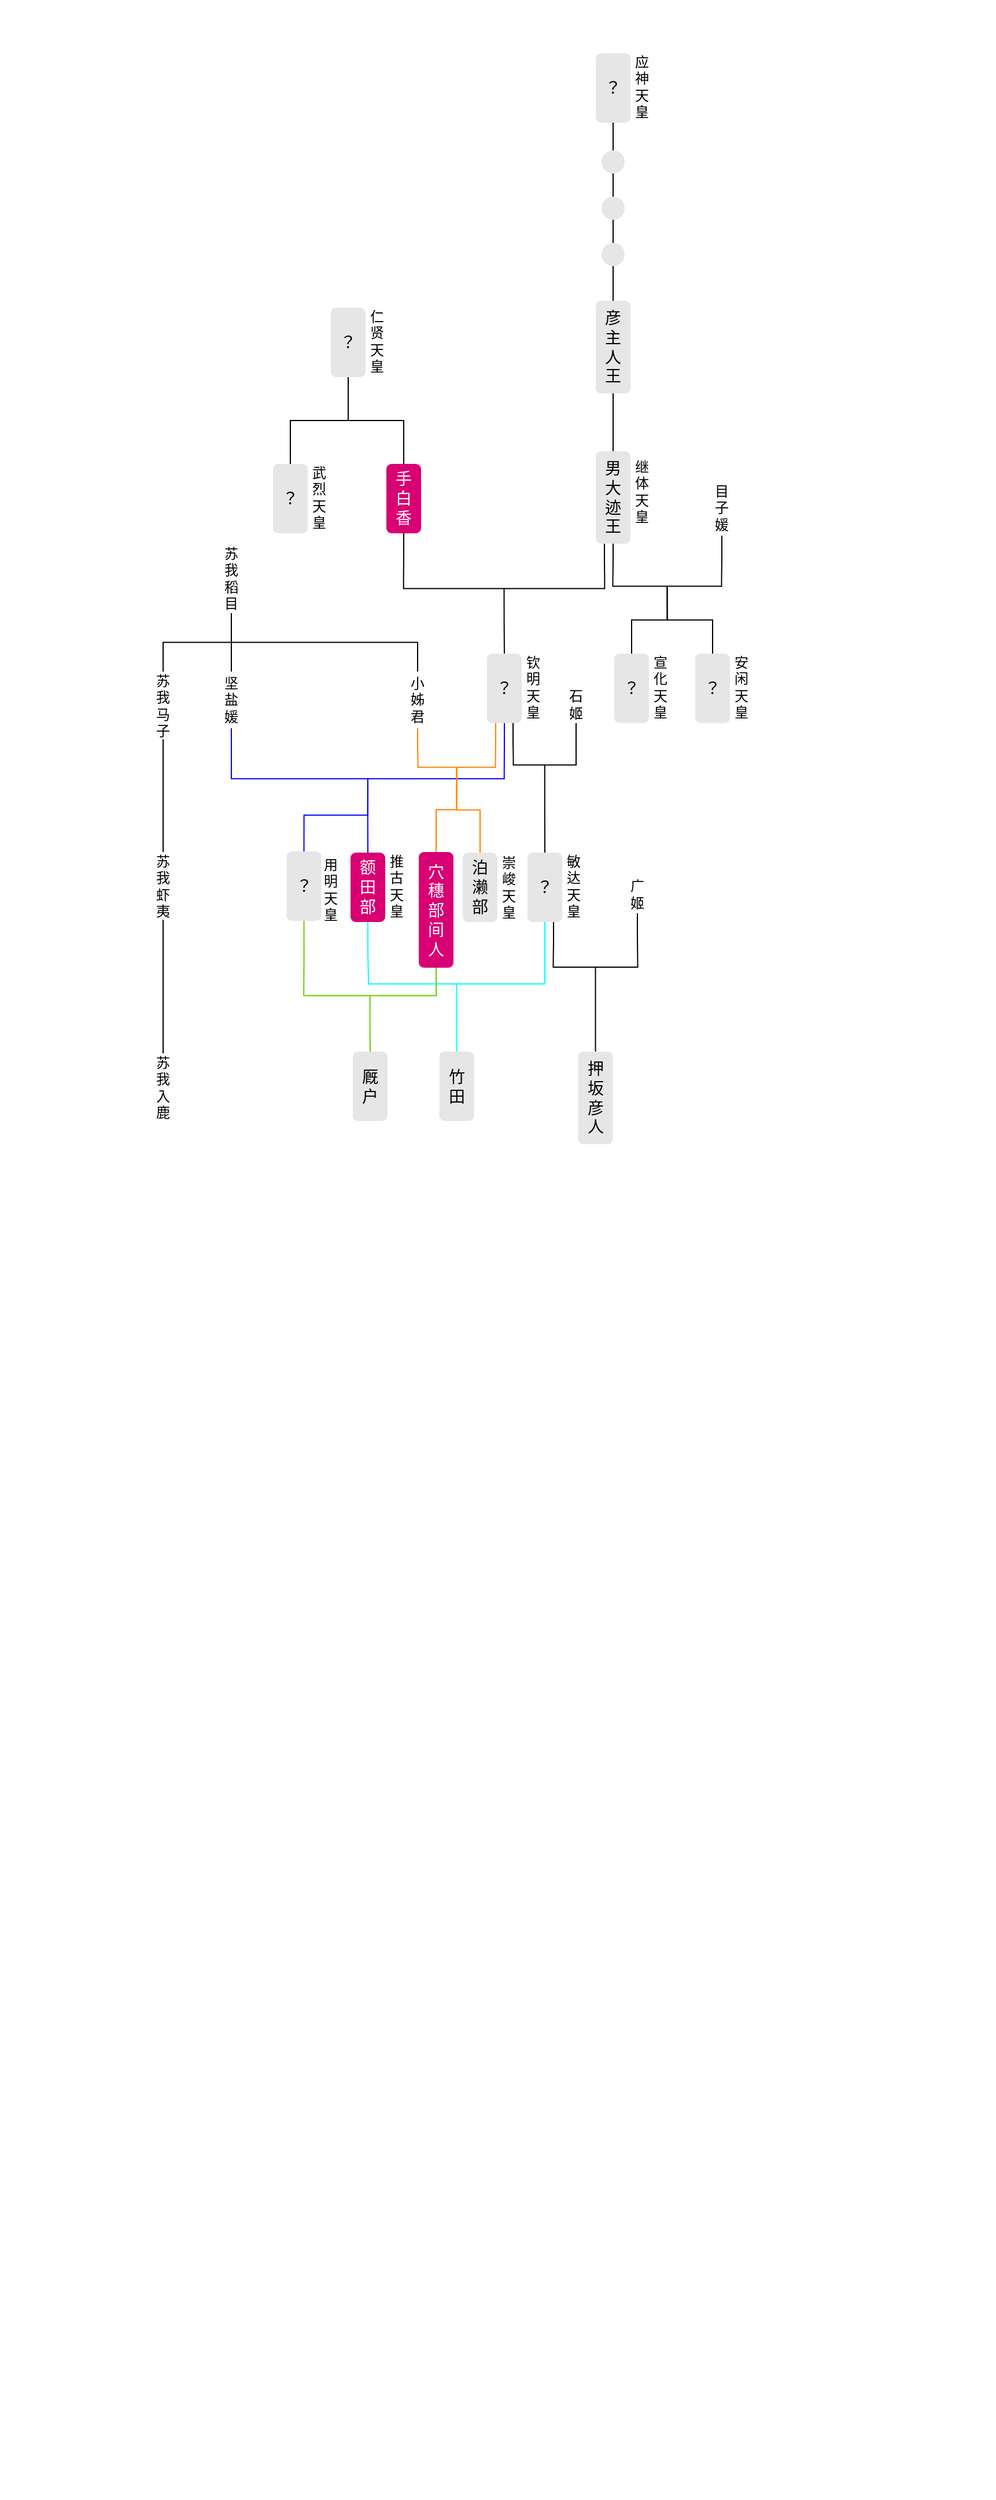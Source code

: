 <mxfile>
    <diagram id="Kz0ywYGAHpizFOXHB_ZU" name="Page-1">
        <mxGraphModel dx="1505" dy="542" grid="1" gridSize="10" guides="1" tooltips="1" connect="1" arrows="1" fold="1" page="1" pageScale="1" pageWidth="827" pageHeight="1169" math="0" shadow="0">
            <root>
                <mxCell id="0"/>
                <mxCell id="1" parent="0"/>
                <mxCell id="DRwbpGeYdwkSyluNCnxw-1" value="" style="rounded=0;whiteSpace=wrap;html=1;strokeColor=none;fillColor=#FFFFFF;rotatable=0;resizable=1;movable=0;connectable=0;" parent="1" vertex="1">
                    <mxGeometry x="-110" y="170" width="860" height="2160" as="geometry"/>
                </mxCell>
                <mxCell id="113" style="edgeStyle=orthogonalEdgeStyle;shape=connector;rounded=1;html=1;exitX=0.5;exitY=1;exitDx=0;exitDy=0;labelBackgroundColor=default;fontFamily=Helvetica;fontSize=10;fontColor=#000000;endArrow=blockThin;endFill=1;strokeColor=#000000;strokeWidth=1;" parent="1" edge="1">
                    <mxGeometry relative="1" as="geometry">
                        <mxPoint x="250" y="1050" as="sourcePoint"/>
                    </mxGeometry>
                </mxCell>
                <mxCell id="115" style="edgeStyle=orthogonalEdgeStyle;shape=connector;rounded=1;html=1;exitX=0.5;exitY=1;exitDx=0;exitDy=0;labelBackgroundColor=default;fontFamily=Helvetica;fontSize=10;fontColor=#000000;endArrow=blockThin;endFill=1;strokeColor=#000000;strokeWidth=1;" parent="1" edge="1">
                    <mxGeometry relative="1" as="geometry">
                        <mxPoint x="90" y="1150" as="sourcePoint"/>
                    </mxGeometry>
                </mxCell>
                <mxCell id="0z-KESihsg8ARgf86msd-262" style="edgeStyle=orthogonalEdgeStyle;shape=connector;rounded=0;html=1;exitX=0.25;exitY=1;exitDx=0;exitDy=0;entryX=1;entryY=1;entryDx=0;entryDy=0;entryPerimeter=0;labelBackgroundColor=default;fontFamily=Helvetica;fontSize=10;fontColor=#000000;endArrow=none;endFill=0;strokeColor=#000000;strokeWidth=1;" edge="1" parent="1" source="169" target="188">
                    <mxGeometry relative="1" as="geometry"/>
                </mxCell>
                <mxCell id="0z-KESihsg8ARgf86msd-263" style="edgeStyle=orthogonalEdgeStyle;shape=connector;rounded=0;html=1;exitX=0.5;exitY=1;exitDx=0;exitDy=0;entryX=1;entryY=0;entryDx=0;entryDy=0;entryPerimeter=0;labelBackgroundColor=default;fontFamily=Helvetica;fontSize=10;fontColor=#000000;endArrow=none;endFill=0;strokeColor=#000000;strokeWidth=1;" edge="1" parent="1" source="169" target="197">
                    <mxGeometry relative="1" as="geometry"/>
                </mxCell>
                <mxCell id="0z-KESihsg8ARgf86msd-264" style="edgeStyle=orthogonalEdgeStyle;shape=connector;rounded=0;html=1;exitX=0.5;exitY=1;exitDx=0;exitDy=0;entryX=1;entryY=1;entryDx=0;entryDy=0;entryPerimeter=0;labelBackgroundColor=default;fontFamily=Helvetica;fontSize=10;fontColor=#000000;endArrow=none;endFill=0;strokeColor=#000000;strokeWidth=1;" edge="1" parent="1" source="192" target="197">
                    <mxGeometry relative="1" as="geometry"/>
                </mxCell>
                <mxCell id="0z-KESihsg8ARgf86msd-265" style="edgeStyle=orthogonalEdgeStyle;shape=connector;rounded=0;html=1;exitX=0.5;exitY=1;exitDx=0;exitDy=0;entryX=0.5;entryY=0;entryDx=0;entryDy=0;labelBackgroundColor=default;fontFamily=Helvetica;fontSize=10;fontColor=#000000;endArrow=none;endFill=0;strokeColor=#000000;strokeWidth=1;" edge="1" parent="1" source="159" target="162">
                    <mxGeometry relative="1" as="geometry"/>
                </mxCell>
                <mxCell id="0z-KESihsg8ARgf86msd-267" style="edgeStyle=orthogonalEdgeStyle;shape=connector;rounded=0;html=1;exitX=0.5;exitY=1;exitDx=0;exitDy=0;entryX=0.5;entryY=0;entryDx=0;entryDy=0;labelBackgroundColor=default;fontFamily=Helvetica;fontSize=10;fontColor=#000000;endArrow=none;endFill=0;strokeColor=#000000;strokeWidth=1;" edge="1" parent="1" source="162" target="164">
                    <mxGeometry relative="1" as="geometry"/>
                </mxCell>
                <mxCell id="0z-KESihsg8ARgf86msd-268" style="edgeStyle=orthogonalEdgeStyle;shape=connector;rounded=0;html=1;exitX=0.5;exitY=1;exitDx=0;exitDy=0;entryX=0.5;entryY=0;entryDx=0;entryDy=0;labelBackgroundColor=default;fontFamily=Helvetica;fontSize=10;fontColor=#000000;endArrow=none;endFill=0;strokeColor=#000000;strokeWidth=1;" edge="1" parent="1" source="164" target="166">
                    <mxGeometry relative="1" as="geometry"/>
                </mxCell>
                <mxCell id="0z-KESihsg8ARgf86msd-269" style="edgeStyle=orthogonalEdgeStyle;shape=connector;rounded=0;html=1;exitX=0.5;exitY=1;exitDx=0;exitDy=0;entryX=0.5;entryY=0;entryDx=0;entryDy=0;labelBackgroundColor=default;fontFamily=Helvetica;fontSize=10;fontColor=#000000;endArrow=none;endFill=0;strokeColor=#000000;strokeWidth=1;" edge="1" parent="1" source="166" target="168">
                    <mxGeometry relative="1" as="geometry"/>
                </mxCell>
                <mxCell id="0z-KESihsg8ARgf86msd-270" style="edgeStyle=orthogonalEdgeStyle;shape=connector;rounded=0;html=1;exitX=0.5;exitY=1;exitDx=0;exitDy=0;entryX=0.5;entryY=0;entryDx=0;entryDy=0;labelBackgroundColor=default;fontFamily=Helvetica;fontSize=10;fontColor=#000000;endArrow=none;endFill=0;strokeColor=#000000;strokeWidth=1;" edge="1" parent="1" source="168" target="169">
                    <mxGeometry relative="1" as="geometry"/>
                </mxCell>
                <mxCell id="0z-KESihsg8ARgf86msd-271" style="edgeStyle=orthogonalEdgeStyle;shape=connector;rounded=0;html=1;exitX=0.5;exitY=1;exitDx=0;exitDy=0;entryX=0.5;entryY=0;entryDx=0;entryDy=0;labelBackgroundColor=default;fontFamily=Helvetica;fontSize=10;fontColor=#000000;endArrow=none;endFill=0;strokeColor=#000000;strokeWidth=1;" edge="1" parent="1" source="179" target="182">
                    <mxGeometry relative="1" as="geometry"/>
                </mxCell>
                <mxCell id="0z-KESihsg8ARgf86msd-272" style="edgeStyle=orthogonalEdgeStyle;shape=connector;rounded=0;html=1;exitX=0.5;exitY=1;exitDx=0;exitDy=0;entryX=0.5;entryY=0;entryDx=0;entryDy=0;labelBackgroundColor=default;fontFamily=Helvetica;fontSize=10;fontColor=#000000;endArrow=none;endFill=0;strokeColor=#000000;strokeWidth=1;" edge="1" parent="1" source="179" target="184">
                    <mxGeometry relative="1" as="geometry"/>
                </mxCell>
                <mxCell id="0z-KESihsg8ARgf86msd-273" style="edgeStyle=orthogonalEdgeStyle;shape=connector;rounded=0;html=1;exitX=0.5;exitY=1;exitDx=0;exitDy=0;entryX=1;entryY=0;entryDx=0;entryDy=0;entryPerimeter=0;labelBackgroundColor=default;fontFamily=Helvetica;fontSize=10;fontColor=#000000;endArrow=none;endFill=0;strokeColor=#000000;strokeWidth=1;" edge="1" parent="1" source="184" target="188">
                    <mxGeometry relative="1" as="geometry"/>
                </mxCell>
                <mxCell id="0z-KESihsg8ARgf86msd-274" style="edgeStyle=orthogonalEdgeStyle;shape=connector;rounded=0;html=1;exitX=0;exitY=0.5;exitDx=0;exitDy=0;exitPerimeter=0;entryX=0.5;entryY=0;entryDx=0;entryDy=0;labelBackgroundColor=default;fontFamily=Helvetica;fontSize=10;fontColor=#000000;endArrow=none;endFill=0;strokeColor=#000000;strokeWidth=1;" edge="1" parent="1" source="188" target="190">
                    <mxGeometry relative="1" as="geometry"/>
                </mxCell>
                <mxCell id="0z-KESihsg8ARgf86msd-275" style="edgeStyle=orthogonalEdgeStyle;shape=connector;rounded=0;html=1;exitX=0;exitY=0.5;exitDx=0;exitDy=0;exitPerimeter=0;entryX=0.5;entryY=0;entryDx=0;entryDy=0;labelBackgroundColor=default;fontFamily=Helvetica;fontSize=10;fontColor=#000000;endArrow=none;endFill=0;strokeColor=#000000;strokeWidth=1;" edge="1" parent="1" source="197" target="202">
                    <mxGeometry relative="1" as="geometry"/>
                </mxCell>
                <mxCell id="0z-KESihsg8ARgf86msd-276" style="edgeStyle=orthogonalEdgeStyle;shape=connector;rounded=0;html=1;exitX=0;exitY=0.5;exitDx=0;exitDy=0;exitPerimeter=0;entryX=0.5;entryY=0;entryDx=0;entryDy=0;labelBackgroundColor=default;fontFamily=Helvetica;fontSize=10;fontColor=#000000;endArrow=none;endFill=0;strokeColor=#000000;strokeWidth=1;" edge="1" parent="1" source="197" target="199">
                    <mxGeometry relative="1" as="geometry"/>
                </mxCell>
                <mxCell id="0z-KESihsg8ARgf86msd-277" style="edgeStyle=orthogonalEdgeStyle;shape=connector;rounded=0;html=1;exitX=0.5;exitY=1;exitDx=0;exitDy=0;entryX=0.5;entryY=0;entryDx=0;entryDy=0;labelBackgroundColor=default;fontFamily=Helvetica;fontSize=10;fontColor=#000000;endArrow=none;endFill=0;strokeColor=#000000;strokeWidth=1;" edge="1" parent="1" source="254" target="205">
                    <mxGeometry relative="1" as="geometry"/>
                </mxCell>
                <mxCell id="0z-KESihsg8ARgf86msd-278" style="edgeStyle=orthogonalEdgeStyle;shape=connector;rounded=0;html=1;exitX=0.5;exitY=1;exitDx=0;exitDy=0;entryX=0.5;entryY=0;entryDx=0;entryDy=0;labelBackgroundColor=default;fontFamily=Helvetica;fontSize=10;fontColor=#000000;endArrow=none;endFill=0;strokeColor=#000000;strokeWidth=1;" edge="1" parent="1" source="254" target="256">
                    <mxGeometry relative="1" as="geometry"/>
                </mxCell>
                <mxCell id="0z-KESihsg8ARgf86msd-279" style="edgeStyle=orthogonalEdgeStyle;shape=connector;rounded=0;html=1;exitX=0.5;exitY=1;exitDx=0;exitDy=0;entryX=0.5;entryY=0;entryDx=0;entryDy=0;labelBackgroundColor=default;fontFamily=Helvetica;fontSize=10;fontColor=#000000;endArrow=none;endFill=0;strokeColor=#000000;strokeWidth=1;" edge="1" parent="1" source="254" target="204">
                    <mxGeometry relative="1" as="geometry"/>
                </mxCell>
                <mxCell id="0z-KESihsg8ARgf86msd-280" style="edgeStyle=orthogonalEdgeStyle;shape=connector;rounded=0;html=1;exitX=0.5;exitY=1;exitDx=0;exitDy=0;entryX=0.5;entryY=0;entryDx=0;entryDy=0;labelBackgroundColor=default;fontFamily=Helvetica;fontSize=10;fontColor=#000000;endArrow=none;endFill=0;strokeColor=#000000;strokeWidth=1;" edge="1" parent="1" source="256" target="258">
                    <mxGeometry relative="1" as="geometry"/>
                </mxCell>
                <mxCell id="0z-KESihsg8ARgf86msd-281" style="edgeStyle=orthogonalEdgeStyle;shape=connector;rounded=0;html=1;exitX=0.5;exitY=1;exitDx=0;exitDy=0;entryX=0.5;entryY=0;entryDx=0;entryDy=0;labelBackgroundColor=default;fontFamily=Helvetica;fontSize=10;fontColor=#000000;endArrow=none;endFill=0;strokeColor=#000000;strokeWidth=1;" edge="1" parent="1" source="258" target="259">
                    <mxGeometry relative="1" as="geometry"/>
                </mxCell>
                <mxCell id="0z-KESihsg8ARgf86msd-284" style="edgeStyle=orthogonalEdgeStyle;shape=connector;rounded=0;html=1;exitX=0.5;exitY=1;exitDx=0;exitDy=0;entryX=1;entryY=1;entryDx=0;entryDy=0;entryPerimeter=0;labelBackgroundColor=default;fontFamily=Helvetica;fontSize=10;fontColor=#000000;endArrow=none;endFill=0;strokeColor=#000000;strokeWidth=1;" edge="1" parent="1" source="211" target="215">
                    <mxGeometry relative="1" as="geometry"/>
                </mxCell>
                <mxCell id="0z-KESihsg8ARgf86msd-285" style="edgeStyle=orthogonalEdgeStyle;shape=connector;rounded=0;html=1;exitX=0;exitY=0.5;exitDx=0;exitDy=0;exitPerimeter=0;entryX=0.5;entryY=0;entryDx=0;entryDy=0;labelBackgroundColor=default;fontFamily=Helvetica;fontSize=10;fontColor=#000000;endArrow=none;endFill=0;strokeColor=#000000;strokeWidth=1;" edge="1" parent="1" source="215" target="217">
                    <mxGeometry relative="1" as="geometry"/>
                </mxCell>
                <mxCell id="0z-KESihsg8ARgf86msd-290" style="edgeStyle=orthogonalEdgeStyle;shape=connector;rounded=0;html=1;exitX=0;exitY=0.5;exitDx=0;exitDy=0;exitPerimeter=0;entryX=0.5;entryY=0;entryDx=0;entryDy=0;labelBackgroundColor=default;fontFamily=Helvetica;fontSize=10;fontColor=#000000;endArrow=none;endFill=0;strokeColor=#000000;strokeWidth=1;" edge="1" parent="1" source="250" target="246">
                    <mxGeometry relative="1" as="geometry"/>
                </mxCell>
                <mxCell id="0z-KESihsg8ARgf86msd-291" style="edgeStyle=orthogonalEdgeStyle;shape=connector;rounded=0;html=1;exitX=0;exitY=0.5;exitDx=0;exitDy=0;exitPerimeter=0;entryX=0.5;entryY=0;entryDx=0;entryDy=0;labelBackgroundColor=default;fontFamily=Helvetica;fontSize=10;fontColor=#000000;endArrow=none;endFill=0;strokeColor=#00FFFF;strokeWidth=1;" edge="1" parent="1" source="243" target="244">
                    <mxGeometry relative="1" as="geometry"/>
                </mxCell>
                <mxCell id="0z-KESihsg8ARgf86msd-292" style="edgeStyle=orthogonalEdgeStyle;shape=connector;rounded=0;html=1;exitX=0;exitY=0.5;exitDx=0;exitDy=0;exitPerimeter=0;entryX=0.5;entryY=0;entryDx=0;entryDy=0;labelBackgroundColor=default;fontFamily=Helvetica;fontSize=10;fontColor=#000000;endArrow=none;endFill=0;strokeColor=#66CC00;strokeWidth=1;" edge="1" parent="1" source="238" target="239">
                    <mxGeometry relative="1" as="geometry"/>
                </mxCell>
                <mxCell id="0z-KESihsg8ARgf86msd-293" style="edgeStyle=orthogonalEdgeStyle;shape=connector;rounded=0;html=1;exitX=0.5;exitY=1;exitDx=0;exitDy=0;entryX=1;entryY=0;entryDx=0;entryDy=0;entryPerimeter=0;labelBackgroundColor=default;fontFamily=Helvetica;fontSize=10;fontColor=#000000;endArrow=none;endFill=0;strokeColor=#66CC00;strokeWidth=1;" edge="1" parent="1" source="220" target="238">
                    <mxGeometry relative="1" as="geometry"/>
                </mxCell>
                <mxCell id="0z-KESihsg8ARgf86msd-295" style="edgeStyle=orthogonalEdgeStyle;shape=connector;rounded=0;html=1;exitX=0.5;exitY=1;exitDx=0;exitDy=0;entryX=1;entryY=1;entryDx=0;entryDy=0;entryPerimeter=0;labelBackgroundColor=default;fontFamily=Helvetica;fontSize=10;fontColor=#000000;endArrow=none;endFill=0;strokeColor=#66CC00;strokeWidth=1;" edge="1" parent="1" source="233" target="238">
                    <mxGeometry relative="1" as="geometry"/>
                </mxCell>
                <mxCell id="0z-KESihsg8ARgf86msd-296" style="edgeStyle=orthogonalEdgeStyle;shape=connector;rounded=0;html=1;exitX=0.75;exitY=1;exitDx=0;exitDy=0;entryX=1;entryY=0;entryDx=0;entryDy=0;entryPerimeter=0;labelBackgroundColor=default;fontFamily=Helvetica;fontSize=10;fontColor=#000000;endArrow=none;endFill=0;strokeColor=#000000;strokeWidth=1;" edge="1" parent="1" source="217" target="250">
                    <mxGeometry relative="1" as="geometry"/>
                </mxCell>
                <mxCell id="0z-KESihsg8ARgf86msd-297" style="edgeStyle=orthogonalEdgeStyle;shape=connector;rounded=0;html=1;entryX=1;entryY=1;entryDx=0;entryDy=0;entryPerimeter=0;labelBackgroundColor=default;fontFamily=Helvetica;fontSize=10;fontColor=#000000;endArrow=none;endFill=0;strokeColor=#00FFFF;strokeWidth=1;exitX=0.5;exitY=1;exitDx=0;exitDy=0;" edge="1" parent="1" source="217" target="243">
                    <mxGeometry relative="1" as="geometry">
                        <mxPoint x="361" y="960" as="sourcePoint"/>
                    </mxGeometry>
                </mxCell>
                <mxCell id="0z-KESihsg8ARgf86msd-298" style="edgeStyle=orthogonalEdgeStyle;shape=connector;rounded=0;html=1;exitX=0.5;exitY=1;exitDx=0;exitDy=0;entryX=1;entryY=1;entryDx=0;entryDy=0;entryPerimeter=0;labelBackgroundColor=default;fontFamily=Helvetica;fontSize=10;fontColor=#000000;endArrow=none;endFill=0;strokeColor=#000000;strokeWidth=1;" edge="1" parent="1" source="245" target="250">
                    <mxGeometry relative="1" as="geometry"/>
                </mxCell>
                <mxCell id="0z-KESihsg8ARgf86msd-301" style="edgeStyle=orthogonalEdgeStyle;shape=connector;rounded=0;html=1;exitX=0.75;exitY=1;exitDx=0;exitDy=0;entryX=1;entryY=0;entryDx=0;entryDy=0;entryPerimeter=0;labelBackgroundColor=default;fontFamily=Helvetica;fontSize=10;fontColor=#000000;endArrow=none;endFill=0;strokeColor=#000000;strokeWidth=1;" edge="1" parent="1" source="190" target="215">
                    <mxGeometry relative="1" as="geometry"/>
                </mxCell>
                <mxCell id="144" value="天皇" parent="0"/>
                <mxCell id="157" value="应神&lt;br style=&quot;font-size: 12px&quot;&gt;天&lt;br style=&quot;font-size: 12px&quot;&gt;皇" style="text;html=1;strokeColor=none;fillColor=none;align=center;verticalAlign=middle;whiteSpace=wrap;rounded=0;fontFamily=Helvetica;fontSize=12;fontColor=#000000;" vertex="1" parent="144">
                    <mxGeometry x="435" y="210" width="20" height="70" as="geometry"/>
                </mxCell>
                <mxCell id="159" value="？" style="rounded=1;whiteSpace=wrap;html=1;fontFamily=Helvetica;fontSize=14;fontColor=#000000;strokeWidth=2;fillColor=#E6E6E6;strokeColor=none;" vertex="1" parent="144">
                    <mxGeometry x="405" y="216" width="30" height="60" as="geometry"/>
                </mxCell>
                <mxCell id="162" value="" style="ellipse;whiteSpace=wrap;html=1;aspect=fixed;fontFamily=Helvetica;fontSize=10;fontColor=#000000;fillColor=#E6E6E6;strokeColor=none;" vertex="1" parent="144">
                    <mxGeometry x="410" y="300" width="20" height="20" as="geometry"/>
                </mxCell>
                <mxCell id="164" value="" style="ellipse;whiteSpace=wrap;html=1;aspect=fixed;fontFamily=Helvetica;fontSize=10;fontColor=#000000;fillColor=#E6E6E6;strokeColor=none;" vertex="1" parent="144">
                    <mxGeometry x="410" y="340" width="20" height="20" as="geometry"/>
                </mxCell>
                <mxCell id="166" value="" style="ellipse;whiteSpace=wrap;html=1;aspect=fixed;fontFamily=Helvetica;fontSize=10;fontColor=#000000;fillColor=#E6E6E6;strokeColor=none;" vertex="1" parent="144">
                    <mxGeometry x="410" y="380" width="20" height="20" as="geometry"/>
                </mxCell>
                <mxCell id="168" value="彦&lt;br&gt;主&lt;br&gt;人&lt;br&gt;王" style="rounded=1;whiteSpace=wrap;html=1;fontFamily=Helvetica;fontSize=14;fontColor=#000000;strokeWidth=2;fillColor=#E6E6E6;strokeColor=none;" vertex="1" parent="144">
                    <mxGeometry x="405" y="430" width="30" height="80" as="geometry"/>
                </mxCell>
                <mxCell id="169" value="男&lt;br&gt;大&lt;br&gt;迹&lt;br&gt;王" style="rounded=1;whiteSpace=wrap;html=1;fontFamily=Helvetica;fontSize=14;fontColor=#000000;strokeWidth=2;fillColor=#E6E6E6;strokeColor=none;" vertex="1" parent="144">
                    <mxGeometry x="405" y="560" width="30" height="80" as="geometry"/>
                </mxCell>
                <mxCell id="170" value="继体&lt;br style=&quot;font-size: 12px&quot;&gt;天&lt;br style=&quot;font-size: 12px&quot;&gt;皇" style="text;html=1;strokeColor=none;fillColor=none;align=center;verticalAlign=middle;whiteSpace=wrap;rounded=0;fontFamily=Helvetica;fontSize=12;fontColor=#000000;" vertex="1" parent="144">
                    <mxGeometry x="435" y="560" width="20" height="70" as="geometry"/>
                </mxCell>
                <mxCell id="176" value="仁&lt;br&gt;贤&lt;br style=&quot;font-size: 12px&quot;&gt;天&lt;br style=&quot;font-size: 12px&quot;&gt;皇" style="text;html=1;strokeColor=none;fillColor=none;align=center;verticalAlign=middle;whiteSpace=wrap;rounded=0;fontFamily=Helvetica;fontSize=12;fontColor=#000000;" vertex="1" parent="144">
                    <mxGeometry x="206" y="430" width="20" height="70" as="geometry"/>
                </mxCell>
                <mxCell id="179" value="？" style="rounded=1;whiteSpace=wrap;html=1;fontFamily=Helvetica;fontSize=14;fontColor=#000000;strokeWidth=2;fillColor=#E6E6E6;strokeColor=none;labelPosition=center;verticalLabelPosition=middle;align=center;verticalAlign=middle;spacing=2;" vertex="1" parent="144">
                    <mxGeometry x="176" y="436" width="30" height="60" as="geometry"/>
                </mxCell>
                <mxCell id="181" value="武&lt;br&gt;烈&lt;br style=&quot;font-size: 12px&quot;&gt;天&lt;br style=&quot;font-size: 12px&quot;&gt;皇" style="text;html=1;strokeColor=none;fillColor=none;align=center;verticalAlign=middle;whiteSpace=wrap;rounded=0;fontFamily=Helvetica;fontSize=12;fontColor=#000000;" vertex="1" parent="144">
                    <mxGeometry x="156" y="565" width="20" height="70" as="geometry"/>
                </mxCell>
                <mxCell id="182" value="？" style="rounded=1;whiteSpace=wrap;html=1;fontFamily=Helvetica;fontSize=14;fontColor=#000000;strokeWidth=2;fillColor=#E6E6E6;strokeColor=none;" vertex="1" parent="144">
                    <mxGeometry x="126" y="571" width="30" height="60" as="geometry"/>
                </mxCell>
                <mxCell id="184" value="手&lt;br&gt;白&lt;br&gt;香" style="rounded=1;whiteSpace=wrap;html=1;fontFamily=Helvetica;fontSize=14;fontColor=#ffffff;strokeWidth=2;fillColor=#d80073;strokeColor=none;" vertex="1" parent="144">
                    <mxGeometry x="224" y="571" width="30" height="60" as="geometry"/>
                </mxCell>
                <mxCell id="188" value="" style="strokeWidth=1;html=1;shape=mxgraph.flowchart.annotation_1;align=left;pointerEvents=1;fontFamily=Helvetica;fontSize=10;fontColor=#000000;fillColor=#E6E6E6;strokeColor=#000000;rotation=-90;" vertex="1" parent="144">
                    <mxGeometry x="321.52" y="587.61" width="8.48" height="173.84" as="geometry"/>
                </mxCell>
                <mxCell id="189" value="钦&lt;br&gt;明&lt;br style=&quot;font-size: 12px&quot;&gt;天&lt;br style=&quot;font-size: 12px&quot;&gt;皇" style="text;html=1;strokeColor=none;fillColor=none;align=center;verticalAlign=middle;whiteSpace=wrap;rounded=0;fontFamily=Helvetica;fontSize=12;fontColor=#000000;" vertex="1" parent="144">
                    <mxGeometry x="341" y="729" width="20" height="70" as="geometry"/>
                </mxCell>
                <mxCell id="0z-KESihsg8ARgf86msd-321" style="edgeStyle=orthogonalEdgeStyle;rounded=0;comic=0;html=1;exitX=0.5;exitY=1;exitDx=0;exitDy=0;entryX=1;entryY=1;entryDx=0;entryDy=0;entryPerimeter=0;labelBackgroundColor=default;fontFamily=Helvetica;fontSize=10;fontColor=#000000;endArrow=none;endFill=0;strokeColor=#0000FF;strokeWidth=1;" edge="1" parent="144" source="190" target="0z-KESihsg8ARgf86msd-319">
                    <mxGeometry relative="1" as="geometry"/>
                </mxCell>
                <mxCell id="0z-KESihsg8ARgf86msd-325" style="edgeStyle=orthogonalEdgeStyle;rounded=0;comic=0;html=1;exitX=0.25;exitY=1;exitDx=0;exitDy=0;entryX=1;entryY=1;entryDx=0;entryDy=0;entryPerimeter=0;labelBackgroundColor=default;fontFamily=Helvetica;fontSize=10;fontColor=#000000;endArrow=none;endFill=0;strokeColor=#FF8000;strokeWidth=1;" edge="1" parent="144" source="190" target="0z-KESihsg8ARgf86msd-323">
                    <mxGeometry relative="1" as="geometry"/>
                </mxCell>
                <mxCell id="190" value="？" style="rounded=1;whiteSpace=wrap;html=1;fontFamily=Helvetica;fontSize=14;fontColor=#000000;strokeWidth=2;fillColor=#E6E6E6;strokeColor=none;" vertex="1" parent="144">
                    <mxGeometry x="311" y="735" width="30" height="60" as="geometry"/>
                </mxCell>
                <mxCell id="192" value="目&lt;br&gt;子&lt;br&gt;媛" style="text;html=1;strokeColor=none;fillColor=none;align=center;verticalAlign=middle;whiteSpace=wrap;rounded=0;fontFamily=Helvetica;fontSize=12;fontColor=#000000;" vertex="1" parent="144">
                    <mxGeometry x="504" y="584" width="20" height="49" as="geometry"/>
                </mxCell>
                <mxCell id="197" value="" style="strokeWidth=1;html=1;shape=mxgraph.flowchart.annotation_1;align=left;pointerEvents=1;fontFamily=Helvetica;fontSize=10;fontColor=#000000;fillColor=#E6E6E6;strokeColor=#000000;rotation=-90;" vertex="1" parent="144">
                    <mxGeometry x="464.5" y="627.5" width="4.5" height="94" as="geometry"/>
                </mxCell>
                <mxCell id="198" value="宣&lt;br&gt;化&lt;br style=&quot;font-size: 12px&quot;&gt;天&lt;br style=&quot;font-size: 12px&quot;&gt;皇" style="text;html=1;strokeColor=none;fillColor=none;align=center;verticalAlign=middle;whiteSpace=wrap;rounded=0;fontFamily=Helvetica;fontSize=12;fontColor=#000000;" vertex="1" parent="144">
                    <mxGeometry x="451" y="729" width="20" height="70" as="geometry"/>
                </mxCell>
                <mxCell id="199" value="？" style="rounded=1;whiteSpace=wrap;html=1;fontFamily=Helvetica;fontSize=14;fontColor=#000000;strokeWidth=2;fillColor=#E6E6E6;strokeColor=none;" vertex="1" parent="144">
                    <mxGeometry x="421" y="735" width="30" height="60" as="geometry"/>
                </mxCell>
                <mxCell id="201" value="安&lt;br&gt;闲&lt;br style=&quot;font-size: 12px&quot;&gt;天&lt;br style=&quot;font-size: 12px&quot;&gt;皇" style="text;html=1;strokeColor=none;fillColor=none;align=center;verticalAlign=middle;whiteSpace=wrap;rounded=0;fontFamily=Helvetica;fontSize=12;fontColor=#000000;" vertex="1" parent="144">
                    <mxGeometry x="521" y="729" width="20" height="70" as="geometry"/>
                </mxCell>
                <mxCell id="202" value="？" style="rounded=1;whiteSpace=wrap;html=1;fontFamily=Helvetica;fontSize=14;fontColor=#000000;strokeWidth=2;fillColor=#E6E6E6;strokeColor=none;" vertex="1" parent="144">
                    <mxGeometry x="491" y="735" width="30" height="60" as="geometry"/>
                </mxCell>
                <mxCell id="0z-KESihsg8ARgf86msd-320" style="edgeStyle=orthogonalEdgeStyle;rounded=0;comic=0;html=1;exitX=0.5;exitY=1;exitDx=0;exitDy=0;entryX=1;entryY=0;entryDx=0;entryDy=0;entryPerimeter=0;labelBackgroundColor=default;fontFamily=Helvetica;fontSize=10;fontColor=#000000;endArrow=none;endFill=0;strokeColor=#0000FF;strokeWidth=1;" edge="1" parent="144" source="204" target="0z-KESihsg8ARgf86msd-319">
                    <mxGeometry relative="1" as="geometry"/>
                </mxCell>
                <mxCell id="204" value="坚&lt;br&gt;盐&lt;br&gt;媛" style="text;html=1;strokeColor=none;fillColor=none;align=center;verticalAlign=middle;whiteSpace=wrap;rounded=0;fontFamily=Helvetica;fontSize=12;fontColor=#000000;" vertex="1" parent="144">
                    <mxGeometry x="80" y="750.5" width="20" height="49" as="geometry"/>
                </mxCell>
                <mxCell id="0z-KESihsg8ARgf86msd-324" style="edgeStyle=orthogonalEdgeStyle;rounded=0;comic=0;html=1;exitX=0.5;exitY=1;exitDx=0;exitDy=0;entryX=1;entryY=0;entryDx=0;entryDy=0;entryPerimeter=0;labelBackgroundColor=default;fontFamily=Helvetica;fontSize=10;fontColor=#000000;endArrow=none;endFill=0;strokeColor=#FF8000;strokeWidth=1;" edge="1" parent="144" source="205" target="0z-KESihsg8ARgf86msd-323">
                    <mxGeometry relative="1" as="geometry"/>
                </mxCell>
                <mxCell id="205" value="小&lt;br&gt;姊&lt;br&gt;君" style="text;html=1;strokeColor=none;fillColor=none;align=center;verticalAlign=middle;whiteSpace=wrap;rounded=0;fontFamily=Helvetica;fontSize=12;fontColor=#000000;" vertex="1" parent="144">
                    <mxGeometry x="241" y="750.5" width="20" height="49" as="geometry"/>
                </mxCell>
                <mxCell id="211" value="石姬" style="text;html=1;strokeColor=none;fillColor=none;align=center;verticalAlign=middle;whiteSpace=wrap;rounded=0;fontFamily=Helvetica;fontSize=12;fontColor=#000000;" vertex="1" parent="144">
                    <mxGeometry x="378" y="762" width="20" height="33" as="geometry"/>
                </mxCell>
                <mxCell id="215" value="" style="strokeWidth=1;html=1;shape=mxgraph.flowchart.annotation_1;align=left;pointerEvents=1;fontFamily=Helvetica;fontSize=10;fontColor=#000000;fillColor=#E6E6E6;strokeColor=#000000;rotation=-90;" vertex="1" parent="144">
                    <mxGeometry x="357.88" y="801.13" width="6" height="54.25" as="geometry"/>
                </mxCell>
                <mxCell id="216" value="敏&lt;br&gt;达&lt;br style=&quot;font-size: 12px&quot;&gt;天&lt;br style=&quot;font-size: 12px&quot;&gt;皇" style="text;html=1;strokeColor=none;fillColor=none;align=center;verticalAlign=middle;whiteSpace=wrap;rounded=0;fontFamily=Helvetica;fontSize=12;fontColor=#000000;" vertex="1" parent="144">
                    <mxGeometry x="376" y="901" width="20" height="70" as="geometry"/>
                </mxCell>
                <mxCell id="217" value="？" style="rounded=1;whiteSpace=wrap;html=1;fontFamily=Helvetica;fontSize=14;fontColor=#000000;strokeWidth=2;fillColor=#E6E6E6;strokeColor=none;" vertex="1" parent="144">
                    <mxGeometry x="346" y="907" width="30" height="60" as="geometry"/>
                </mxCell>
                <mxCell id="219" value="用&lt;br&gt;明&lt;br style=&quot;font-size: 12px&quot;&gt;天&lt;br style=&quot;font-size: 12px&quot;&gt;皇" style="text;html=1;strokeColor=none;fillColor=none;align=center;verticalAlign=middle;whiteSpace=wrap;rounded=0;fontFamily=Helvetica;fontSize=12;fontColor=#000000;" vertex="1" parent="144">
                    <mxGeometry x="165.75" y="904" width="20" height="70" as="geometry"/>
                </mxCell>
                <mxCell id="220" value="？" style="rounded=1;whiteSpace=wrap;html=1;fontFamily=Helvetica;fontSize=14;fontColor=#000000;strokeWidth=2;fillColor=#E6E6E6;strokeColor=none;" vertex="1" parent="144">
                    <mxGeometry x="137.75" y="906" width="30" height="60" as="geometry"/>
                </mxCell>
                <mxCell id="222" value="推古&lt;br style=&quot;font-size: 12px&quot;&gt;天&lt;br style=&quot;font-size: 12px&quot;&gt;皇" style="text;html=1;strokeColor=none;fillColor=none;align=center;verticalAlign=middle;whiteSpace=wrap;rounded=0;fontFamily=Helvetica;fontSize=12;fontColor=#000000;" vertex="1" parent="144">
                    <mxGeometry x="223" y="901" width="20" height="70" as="geometry"/>
                </mxCell>
                <mxCell id="0z-KESihsg8ARgf86msd-330" style="edgeStyle=orthogonalEdgeStyle;rounded=0;comic=0;html=1;exitX=0.5;exitY=1;exitDx=0;exitDy=0;entryX=1;entryY=0;entryDx=0;entryDy=0;entryPerimeter=0;labelBackgroundColor=default;fontFamily=Helvetica;fontSize=10;fontColor=#000000;endArrow=none;endFill=0;strokeColor=#00FFFF;strokeWidth=1;" edge="1" parent="144" source="223" target="243">
                    <mxGeometry relative="1" as="geometry"/>
                </mxCell>
                <mxCell id="223" value="额&lt;br&gt;田&lt;br&gt;部" style="rounded=1;whiteSpace=wrap;html=1;fontFamily=Helvetica;fontSize=14;fontColor=#ffffff;strokeWidth=2;fillColor=#d80073;strokeColor=none;" vertex="1" parent="144">
                    <mxGeometry x="193" y="907" width="30" height="60" as="geometry"/>
                </mxCell>
                <mxCell id="230" value="崇&lt;br&gt;峻&lt;br style=&quot;font-size: 12px&quot;&gt;天&lt;br style=&quot;font-size: 12px&quot;&gt;皇" style="text;html=1;strokeColor=none;fillColor=none;align=center;verticalAlign=middle;whiteSpace=wrap;rounded=0;fontFamily=Helvetica;fontSize=12;fontColor=#000000;" vertex="1" parent="144">
                    <mxGeometry x="320" y="902" width="20" height="70" as="geometry"/>
                </mxCell>
                <mxCell id="231" value="泊&lt;br&gt;濑&lt;br&gt;部" style="rounded=1;whiteSpace=wrap;html=1;fontFamily=Helvetica;fontSize=14;fontColor=#000000;strokeWidth=2;fillColor=#E6E6E6;strokeColor=none;" vertex="1" parent="144">
                    <mxGeometry x="290" y="907" width="30" height="60" as="geometry"/>
                </mxCell>
                <mxCell id="233" value="穴&lt;br&gt;穗&lt;br&gt;部&lt;br&gt;间&lt;br&gt;人" style="rounded=1;whiteSpace=wrap;html=1;fontFamily=Helvetica;fontSize=14;fontColor=#ffffff;strokeWidth=2;fillColor=#d80073;strokeColor=none;" vertex="1" parent="144">
                    <mxGeometry x="252" y="906.5" width="30" height="100" as="geometry"/>
                </mxCell>
                <mxCell id="238" value="" style="strokeWidth=1;html=1;shape=mxgraph.flowchart.annotation_1;align=left;pointerEvents=1;fontFamily=Helvetica;fontSize=10;fontColor=#000000;fillColor=#66CC00;strokeColor=#66CC00;rotation=-90;" vertex="1" parent="144">
                    <mxGeometry x="208.29" y="971.76" width="3.12" height="114.51" as="geometry"/>
                </mxCell>
                <mxCell id="239" value="厩&lt;br&gt;户" style="rounded=1;whiteSpace=wrap;html=1;fontFamily=Helvetica;fontSize=14;fontColor=#000000;strokeWidth=2;fillColor=#E6E6E6;strokeColor=none;" vertex="1" parent="144">
                    <mxGeometry x="195" y="1079" width="30" height="60" as="geometry"/>
                </mxCell>
                <mxCell id="243" value="" style="strokeWidth=1;html=1;shape=mxgraph.flowchart.annotation_1;align=left;pointerEvents=1;fontFamily=Helvetica;fontSize=10;fontColor=#000000;fillColor=#E6E6E6;strokeColor=#00FFFF;rotation=-90;" vertex="1" parent="144">
                    <mxGeometry x="282.5" y="942" width="4.5" height="152.5" as="geometry"/>
                </mxCell>
                <mxCell id="244" value="竹&lt;br&gt;田" style="rounded=1;whiteSpace=wrap;html=1;fontFamily=Helvetica;fontSize=14;fontColor=#000000;strokeWidth=2;fillColor=#E6E6E6;strokeColor=none;" vertex="1" parent="144">
                    <mxGeometry x="269.78" y="1079" width="30" height="60" as="geometry"/>
                </mxCell>
                <mxCell id="245" value="广姬" style="text;html=1;strokeColor=none;fillColor=none;align=center;verticalAlign=middle;whiteSpace=wrap;rounded=0;fontFamily=Helvetica;fontSize=12;fontColor=#000000;" vertex="1" parent="144">
                    <mxGeometry x="431" y="926.5" width="20" height="33" as="geometry"/>
                </mxCell>
                <mxCell id="246" value="押&lt;br&gt;坂&lt;br&gt;彦&lt;br&gt;人" style="rounded=1;whiteSpace=wrap;html=1;fontFamily=Helvetica;fontSize=14;fontColor=#000000;strokeWidth=2;fillColor=#E6E6E6;strokeColor=none;" vertex="1" parent="144">
                    <mxGeometry x="389.75" y="1079" width="30" height="80" as="geometry"/>
                </mxCell>
                <mxCell id="250" value="" style="strokeWidth=1;html=1;shape=mxgraph.flowchart.annotation_1;align=left;pointerEvents=1;fontFamily=Helvetica;fontSize=10;fontColor=#000000;fillColor=#E6E6E6;strokeColor=#000000;rotation=-90;" vertex="1" parent="144">
                    <mxGeometry x="403" y="967.76" width="3.5" height="73" as="geometry"/>
                </mxCell>
                <mxCell id="254" value="苏&lt;br&gt;我&lt;br&gt;稻&lt;br&gt;目" style="text;html=1;strokeColor=none;fillColor=none;align=center;verticalAlign=middle;whiteSpace=wrap;rounded=0;fontFamily=Helvetica;fontSize=12;fontColor=#000000;" vertex="1" parent="144">
                    <mxGeometry x="80" y="640" width="20" height="60" as="geometry"/>
                </mxCell>
                <mxCell id="256" value="苏&lt;br&gt;我&lt;br&gt;马&lt;br&gt;子" style="text;html=1;strokeColor=none;fillColor=none;align=center;verticalAlign=middle;whiteSpace=wrap;rounded=0;fontFamily=Helvetica;fontSize=12;fontColor=#000000;" vertex="1" parent="144">
                    <mxGeometry x="21" y="750.5" width="20" height="58.5" as="geometry"/>
                </mxCell>
                <mxCell id="258" value="苏&lt;br&gt;我&lt;br&gt;虾&lt;br&gt;夷" style="text;html=1;strokeColor=none;fillColor=none;align=center;verticalAlign=middle;whiteSpace=wrap;rounded=0;fontFamily=Helvetica;fontSize=12;fontColor=#000000;" vertex="1" parent="144">
                    <mxGeometry x="21" y="906.5" width="20" height="58.5" as="geometry"/>
                </mxCell>
                <mxCell id="259" value="苏&lt;br&gt;我&lt;br&gt;入&lt;br&gt;鹿" style="text;html=1;strokeColor=none;fillColor=none;align=center;verticalAlign=middle;whiteSpace=wrap;rounded=0;fontFamily=Helvetica;fontSize=12;fontColor=#000000;" vertex="1" parent="144">
                    <mxGeometry x="21" y="1080.5" width="20" height="58.5" as="geometry"/>
                </mxCell>
                <mxCell id="0z-KESihsg8ARgf86msd-326" style="edgeStyle=orthogonalEdgeStyle;rounded=0;comic=0;html=1;exitX=0;exitY=0.5;exitDx=0;exitDy=0;exitPerimeter=0;entryX=0.5;entryY=0;entryDx=0;entryDy=0;labelBackgroundColor=default;fontFamily=Helvetica;fontSize=10;fontColor=#000000;endArrow=none;endFill=0;strokeColor=#0000FF;strokeWidth=1;" edge="1" parent="144" source="0z-KESihsg8ARgf86msd-319" target="223">
                    <mxGeometry relative="1" as="geometry"/>
                </mxCell>
                <mxCell id="0z-KESihsg8ARgf86msd-327" style="edgeStyle=orthogonalEdgeStyle;rounded=0;comic=0;html=1;exitX=0;exitY=0.5;exitDx=0;exitDy=0;exitPerimeter=0;entryX=0.5;entryY=0;entryDx=0;entryDy=0;labelBackgroundColor=default;fontFamily=Helvetica;fontSize=10;fontColor=#000000;endArrow=none;endFill=0;strokeColor=#0000FF;strokeWidth=1;" edge="1" parent="144" source="0z-KESihsg8ARgf86msd-319" target="220">
                    <mxGeometry relative="1" as="geometry"/>
                </mxCell>
                <mxCell id="0z-KESihsg8ARgf86msd-319" value="" style="strokeWidth=1;html=1;shape=mxgraph.flowchart.annotation_1;align=left;pointerEvents=1;fontFamily=Helvetica;fontSize=10;fontColor=#000000;fillColor=#E6E6E6;strokeColor=#0000FF;rotation=-90;" vertex="1" parent="144">
                    <mxGeometry x="205.16" y="722.42" width="5.57" height="235.85" as="geometry"/>
                </mxCell>
                <mxCell id="0z-KESihsg8ARgf86msd-328" style="edgeStyle=orthogonalEdgeStyle;rounded=0;comic=0;html=1;exitX=0;exitY=0.5;exitDx=0;exitDy=0;exitPerimeter=0;entryX=0.5;entryY=0;entryDx=0;entryDy=0;labelBackgroundColor=default;fontFamily=Helvetica;fontSize=10;fontColor=#000000;endArrow=none;endFill=0;strokeColor=#FF8000;strokeWidth=1;" edge="1" parent="144" source="0z-KESihsg8ARgf86msd-323" target="233">
                    <mxGeometry relative="1" as="geometry"/>
                </mxCell>
                <mxCell id="0z-KESihsg8ARgf86msd-329" style="edgeStyle=orthogonalEdgeStyle;rounded=0;comic=0;html=1;exitX=0;exitY=0.5;exitDx=0;exitDy=0;exitPerimeter=0;entryX=0.5;entryY=0;entryDx=0;entryDy=0;labelBackgroundColor=default;fontFamily=Helvetica;fontSize=10;fontColor=#000000;endArrow=none;endFill=0;strokeColor=#FF8000;strokeWidth=1;" edge="1" parent="144" source="0z-KESihsg8ARgf86msd-323" target="231">
                    <mxGeometry relative="1" as="geometry"/>
                </mxCell>
                <mxCell id="0z-KESihsg8ARgf86msd-323" value="" style="strokeWidth=1;html=1;shape=mxgraph.flowchart.annotation_1;align=left;pointerEvents=1;fontFamily=Helvetica;fontSize=10;fontColor=#000000;fillColor=#E6E6E6;strokeColor=#FF8000;rotation=-90;" vertex="1" parent="144">
                    <mxGeometry x="282.09" y="797.02" width="5.38" height="67.05" as="geometry"/>
                </mxCell>
            </root>
        </mxGraphModel>
    </diagram>
    <diagram id="4xsPe_f83jfVcgDi91cv" name="Page-2">
        <mxGraphModel dx="644" dy="515" grid="1" gridSize="10" guides="1" tooltips="1" connect="1" arrows="1" fold="1" page="1" pageScale="1" pageWidth="827" pageHeight="1169" math="0" shadow="0">
            <root>
                <mxCell id="maXXn7bn016vS71_WHPq-0"/>
                <mxCell id="maXXn7bn016vS71_WHPq-1" parent="maXXn7bn016vS71_WHPq-0"/>
                <mxCell id="wkJRKBSFLRapsp1ITTY7-0" value="" style="rounded=0;whiteSpace=wrap;html=1;fillColor=#FFFFFF;strokeColor=none;connectable=0;container=1;collapsible=0;recursiveResize=0;movable=0;rotatable=0;cloneable=0;deletable=0;" parent="maXXn7bn016vS71_WHPq-1" vertex="1">
                    <mxGeometry x="290" y="100" width="550" height="900" as="geometry"/>
                </mxCell>
                <mxCell id="wkJRKBSFLRapsp1ITTY7-1" style="edgeStyle=orthogonalEdgeStyle;shape=connector;rounded=1;html=1;exitX=0.5;exitY=1;exitDx=0;exitDy=0;entryX=0.5;entryY=0;entryDx=0;entryDy=0;labelBackgroundColor=default;fontFamily=Helvetica;fontSize=16;fontColor=#000000;endArrow=blockThin;endFill=1;strokeColor=#000000;strokeWidth=1;" parent="wkJRKBSFLRapsp1ITTY7-0" source="wkJRKBSFLRapsp1ITTY7-2" target="wkJRKBSFLRapsp1ITTY7-5" edge="1">
                    <mxGeometry relative="1" as="geometry"/>
                </mxCell>
                <mxCell id="wkJRKBSFLRapsp1ITTY7-2" value="&lt;div style=&quot;font-size: 16px&quot;&gt;&lt;div style=&quot;font-size: 16px&quot;&gt;&lt;div style=&quot;font-size: 16px&quot;&gt;&lt;div style=&quot;font-size: 16px&quot;&gt;&lt;div style=&quot;font-size: 16px&quot;&gt;彦火火出见&lt;/div&gt;&lt;/div&gt;&lt;/div&gt;&lt;/div&gt;&lt;div style=&quot;font-size: 16px&quot;&gt;&lt;/div&gt;&lt;/div&gt;" style="rounded=1;whiteSpace=wrap;html=1;fillColor=#E6E6E6;fontColor=#000000;fontSize=16;strokeColor=none;strokeWidth=2;" parent="wkJRKBSFLRapsp1ITTY7-0" vertex="1">
                    <mxGeometry x="220" y="52" width="90" height="30" as="geometry"/>
                </mxCell>
                <mxCell id="wkJRKBSFLRapsp1ITTY7-3" value="&lt;div style=&quot;font-size: 14px&quot;&gt;&lt;div style=&quot;font-size: 14px&quot;&gt;&lt;div style=&quot;font-size: 14px&quot;&gt;&lt;div style=&quot;font-size: 14px&quot;&gt;&lt;div&gt;神&lt;span&gt;武&lt;/span&gt;&lt;span&gt;天&lt;/span&gt;&lt;span&gt;皇&lt;/span&gt;&lt;/div&gt;&lt;/div&gt;&lt;/div&gt;&lt;/div&gt;&lt;/div&gt;" style="text;html=1;align=center;verticalAlign=middle;resizable=0;points=[];autosize=1;strokeColor=none;fillColor=none;fontSize=14;fontColor=#000000;" parent="wkJRKBSFLRapsp1ITTY7-0" vertex="1">
                    <mxGeometry x="308" y="57" width="70" height="20" as="geometry"/>
                </mxCell>
                <mxCell id="wkJRKBSFLRapsp1ITTY7-4" value="&lt;font color=&quot;#ffff00&quot;&gt;1&lt;/font&gt;" style="ellipse;whiteSpace=wrap;html=1;aspect=fixed;fontFamily=Helvetica;fontSize=10;fontColor=#ffffff;fillColor=#a20025;strokeColor=#6F0000;" parent="wkJRKBSFLRapsp1ITTY7-0" vertex="1">
                    <mxGeometry x="140" y="52" width="19.5" height="19.5" as="geometry"/>
                </mxCell>
                <mxCell id="wkJRKBSFLRapsp1ITTY7-5" value="&lt;div style=&quot;font-size: 16px&quot;&gt;&lt;div style=&quot;font-size: 16px&quot;&gt;&lt;div style=&quot;font-size: 16px&quot;&gt;&lt;div style=&quot;font-size: 16px&quot;&gt;&lt;div style=&quot;font-size: 16px&quot;&gt;手研耳命&lt;/div&gt;&lt;/div&gt;&lt;/div&gt;&lt;/div&gt;&lt;div style=&quot;font-size: 16px&quot;&gt;&lt;/div&gt;&lt;/div&gt;" style="rounded=1;whiteSpace=wrap;html=1;fillColor=#E6E6E6;fontColor=#000000;fontSize=16;strokeColor=none;strokeWidth=2;" parent="wkJRKBSFLRapsp1ITTY7-0" vertex="1">
                    <mxGeometry x="225" y="140" width="80" height="30" as="geometry"/>
                </mxCell>
                <mxCell id="wkJRKBSFLRapsp1ITTY7-6" value="&lt;div style=&quot;font-size: 14px&quot;&gt;&lt;div style=&quot;font-size: 14px&quot;&gt;&lt;div style=&quot;font-size: 14px&quot;&gt;&lt;div style=&quot;font-size: 14px&quot;&gt;&lt;div&gt;吾平津媛&lt;/div&gt;&lt;/div&gt;&lt;/div&gt;&lt;/div&gt;&lt;/div&gt;" style="text;html=1;align=center;verticalAlign=middle;resizable=0;points=[];autosize=1;strokeColor=none;fillColor=none;fontSize=14;fontColor=#000000;" parent="wkJRKBSFLRapsp1ITTY7-0" vertex="1">
                    <mxGeometry x="270" y="120" width="70" height="20" as="geometry"/>
                </mxCell>
                <mxCell id="wkJRKBSFLRapsp1ITTY7-7" value="&lt;div style=&quot;font-size: 16px&quot;&gt;&lt;div style=&quot;font-size: 16px&quot;&gt;&lt;div style=&quot;font-size: 16px&quot;&gt;&lt;div style=&quot;font-size: 16px&quot;&gt;&lt;div style=&quot;font-size: 16px&quot;&gt;渟名川耳&lt;/div&gt;&lt;/div&gt;&lt;/div&gt;&lt;/div&gt;&lt;div style=&quot;font-size: 16px&quot;&gt;&lt;/div&gt;&lt;/div&gt;" style="rounded=1;whiteSpace=wrap;html=1;fillColor=#E6E6E6;fontColor=#000000;fontSize=16;strokeColor=none;strokeWidth=2;" parent="wkJRKBSFLRapsp1ITTY7-0" vertex="1">
                    <mxGeometry x="420" y="140" width="80" height="30" as="geometry"/>
                </mxCell>
                <mxCell id="wkJRKBSFLRapsp1ITTY7-8" value="&lt;div style=&quot;font-size: 16px&quot;&gt;&lt;div style=&quot;font-size: 16px&quot;&gt;&lt;div style=&quot;font-size: 16px&quot;&gt;&lt;div style=&quot;font-size: 16px&quot;&gt;&lt;div style=&quot;font-size: 16px&quot;&gt;神八井耳&lt;/div&gt;&lt;/div&gt;&lt;/div&gt;&lt;/div&gt;&lt;div style=&quot;font-size: 16px&quot;&gt;&lt;/div&gt;&lt;/div&gt;" style="rounded=1;whiteSpace=wrap;html=1;fillColor=#E6E6E6;fontColor=#000000;fontSize=16;strokeColor=none;strokeWidth=2;" parent="wkJRKBSFLRapsp1ITTY7-0" vertex="1">
                    <mxGeometry x="330" y="140" width="80" height="30" as="geometry"/>
                </mxCell>
                <mxCell id="xXI_VltaQj-ofGoTR1Vg-0" value="大&lt;br&gt;泊&lt;br&gt;濑" style="rounded=1;whiteSpace=wrap;html=1;fontFamily=Helvetica;fontSize=14;fontColor=#000000;strokeWidth=2;fillColor=#E6E6E6;strokeColor=none;" vertex="1" parent="wkJRKBSFLRapsp1ITTY7-0">
                    <mxGeometry x="233.5" y="361" width="30" height="60" as="geometry"/>
                </mxCell>
                <mxCell id="xXI_VltaQj-ofGoTR1Vg-1" value="雄&lt;br style=&quot;font-size: 12px;&quot;&gt;略&lt;br style=&quot;font-size: 12px;&quot;&gt;天&lt;br style=&quot;font-size: 12px;&quot;&gt;皇" style="text;html=1;strokeColor=none;fillColor=none;align=center;verticalAlign=middle;whiteSpace=wrap;rounded=0;fontFamily=Helvetica;fontSize=12;fontColor=#000000;" vertex="1" parent="wkJRKBSFLRapsp1ITTY7-0">
                    <mxGeometry x="263.5" y="355" width="20" height="70" as="geometry"/>
                </mxCell>
                <mxCell id="xXI_VltaQj-ofGoTR1Vg-2" value="？" style="rounded=1;whiteSpace=wrap;html=1;fontFamily=Helvetica;fontSize=14;fontColor=#000000;strokeWidth=2;fillColor=#E6E6E6;strokeColor=none;" vertex="1" parent="wkJRKBSFLRapsp1ITTY7-0">
                    <mxGeometry x="138.5" y="361" width="30" height="60" as="geometry"/>
                </mxCell>
                <mxCell id="xXI_VltaQj-ofGoTR1Vg-3" value="安&lt;br&gt;康&lt;br style=&quot;font-size: 12px&quot;&gt;天&lt;br style=&quot;font-size: 12px&quot;&gt;皇" style="text;html=1;strokeColor=none;fillColor=none;align=center;verticalAlign=middle;whiteSpace=wrap;rounded=0;fontFamily=Helvetica;fontSize=12;fontColor=#000000;" vertex="1" parent="wkJRKBSFLRapsp1ITTY7-0">
                    <mxGeometry x="168.5" y="355" width="20" height="70" as="geometry"/>
                </mxCell>
                <mxCell id="xXI_VltaQj-ofGoTR1Vg-4" style="edgeStyle=orthogonalEdgeStyle;shape=connector;rounded=1;html=1;exitX=0.5;exitY=1;exitDx=0;exitDy=0;labelBackgroundColor=default;fontFamily=Helvetica;fontSize=16;fontColor=#000000;endArrow=blockThin;endFill=1;strokeColor=#000000;strokeWidth=1;" edge="1" parent="wkJRKBSFLRapsp1ITTY7-0" source="xXI_VltaQj-ofGoTR1Vg-6" target="xXI_VltaQj-ofGoTR1Vg-2">
                    <mxGeometry relative="1" as="geometry"/>
                </mxCell>
                <mxCell id="xXI_VltaQj-ofGoTR1Vg-5" style="edgeStyle=orthogonalEdgeStyle;shape=connector;rounded=1;html=1;exitX=0.5;exitY=1;exitDx=0;exitDy=0;labelBackgroundColor=default;fontFamily=Helvetica;fontSize=16;fontColor=#000000;endArrow=blockThin;endFill=1;strokeColor=#000000;strokeWidth=1;entryX=0.5;entryY=0;entryDx=0;entryDy=0;" edge="1" parent="wkJRKBSFLRapsp1ITTY7-0" source="xXI_VltaQj-ofGoTR1Vg-6" target="xXI_VltaQj-ofGoTR1Vg-0">
                    <mxGeometry relative="1" as="geometry">
                        <mxPoint x="278.5" y="325" as="targetPoint"/>
                        <Array as="points">
                            <mxPoint x="213.5" y="323"/>
                            <mxPoint x="248.5" y="323"/>
                        </Array>
                    </mxGeometry>
                </mxCell>
                <mxCell id="xXI_VltaQj-ofGoTR1Vg-6" value="？" style="rounded=1;whiteSpace=wrap;html=1;fontFamily=Helvetica;fontSize=14;fontColor=#000000;strokeWidth=2;fillColor=#E6E6E6;strokeColor=none;" vertex="1" parent="wkJRKBSFLRapsp1ITTY7-0">
                    <mxGeometry x="198.5" y="225" width="30" height="60" as="geometry"/>
                </mxCell>
                <mxCell id="xXI_VltaQj-ofGoTR1Vg-7" value="大&lt;br&gt;草&lt;br&gt;香" style="rounded=1;whiteSpace=wrap;html=1;fontFamily=Helvetica;fontSize=14;fontColor=#000000;strokeWidth=2;fillColor=#E6E6E6;strokeColor=none;" vertex="1" parent="wkJRKBSFLRapsp1ITTY7-0">
                    <mxGeometry x="288.5" y="225" width="30" height="60" as="geometry"/>
                </mxCell>
                <mxCell id="xXI_VltaQj-ofGoTR1Vg-8" value="中&lt;br&gt;蒂&lt;br&gt;姬" style="rounded=1;whiteSpace=wrap;html=1;fontFamily=Helvetica;fontSize=14;fontColor=#000000;strokeWidth=2;fillColor=#E6E6E6;strokeColor=none;" vertex="1" parent="wkJRKBSFLRapsp1ITTY7-0">
                    <mxGeometry x="361.5" y="225" width="30" height="60" as="geometry"/>
                </mxCell>
                <mxCell id="xXI_VltaQj-ofGoTR1Vg-9" value="眉&lt;br&gt;轮&lt;br&gt;王" style="rounded=1;whiteSpace=wrap;html=1;fontFamily=Helvetica;fontSize=14;fontColor=#000000;strokeWidth=2;fillColor=#E6E6E6;strokeColor=none;" vertex="1" parent="wkJRKBSFLRapsp1ITTY7-0">
                    <mxGeometry x="325.5" y="361" width="30" height="60" as="geometry"/>
                </mxCell>
                <mxCell id="xXI_VltaQj-ofGoTR1Vg-10" value="允恭&lt;br style=&quot;font-size: 12px&quot;&gt;天&lt;br style=&quot;font-size: 12px&quot;&gt;皇" style="text;html=1;strokeColor=none;fillColor=none;align=center;verticalAlign=middle;whiteSpace=wrap;rounded=0;fontFamily=Helvetica;fontSize=12;fontColor=#000000;" vertex="1" parent="wkJRKBSFLRapsp1ITTY7-0">
                    <mxGeometry x="228.5" y="220" width="20" height="70" as="geometry"/>
                </mxCell>
                <mxCell id="xXI_VltaQj-ofGoTR1Vg-11" value="忍坂大中姬" style="text;html=1;strokeColor=none;fillColor=none;align=center;verticalAlign=middle;whiteSpace=wrap;rounded=0;fontFamily=Helvetica;fontSize=12;fontColor=#000000;" vertex="1" parent="wkJRKBSFLRapsp1ITTY7-0">
                    <mxGeometry x="248.5" y="335" width="65" height="20" as="geometry"/>
                </mxCell>
                <mxCell id="xXI_VltaQj-ofGoTR1Vg-12" style="edgeStyle=orthogonalEdgeStyle;rounded=1;html=1;exitX=1;exitY=0;exitDx=0;exitDy=0;exitPerimeter=0;entryX=0.5;entryY=1;entryDx=0;entryDy=0;labelBackgroundColor=default;fontFamily=Helvetica;fontSize=10;fontColor=#000000;endArrow=none;endFill=0;strokeColor=#000000;strokeWidth=1;" edge="1" parent="wkJRKBSFLRapsp1ITTY7-0" source="xXI_VltaQj-ofGoTR1Vg-15" target="xXI_VltaQj-ofGoTR1Vg-7">
                    <mxGeometry relative="1" as="geometry"/>
                </mxCell>
                <mxCell id="xXI_VltaQj-ofGoTR1Vg-13" style="edgeStyle=orthogonalEdgeStyle;rounded=1;html=1;exitX=1;exitY=1;exitDx=0;exitDy=0;exitPerimeter=0;entryX=0.5;entryY=1;entryDx=0;entryDy=0;labelBackgroundColor=default;fontFamily=Helvetica;fontSize=10;fontColor=#000000;endArrow=none;endFill=0;strokeColor=#000000;strokeWidth=1;" edge="1" parent="wkJRKBSFLRapsp1ITTY7-0" source="xXI_VltaQj-ofGoTR1Vg-15" target="xXI_VltaQj-ofGoTR1Vg-8">
                    <mxGeometry relative="1" as="geometry"/>
                </mxCell>
                <mxCell id="xXI_VltaQj-ofGoTR1Vg-14" style="edgeStyle=orthogonalEdgeStyle;rounded=1;html=1;exitX=0;exitY=0.5;exitDx=0;exitDy=0;exitPerimeter=0;entryX=0.5;entryY=0;entryDx=0;entryDy=0;labelBackgroundColor=default;fontFamily=Helvetica;fontSize=10;fontColor=#000000;endArrow=blockThin;endFill=1;strokeColor=#000000;strokeWidth=1;" edge="1" parent="wkJRKBSFLRapsp1ITTY7-0" source="xXI_VltaQj-ofGoTR1Vg-15" target="xXI_VltaQj-ofGoTR1Vg-9">
                    <mxGeometry relative="1" as="geometry"/>
                </mxCell>
                <mxCell id="xXI_VltaQj-ofGoTR1Vg-15" value="" style="strokeWidth=1;html=1;shape=mxgraph.flowchart.annotation_1;align=left;pointerEvents=1;fontFamily=Helvetica;fontSize=10;fontColor=#000000;fillColor=#E6E6E6;strokeColor=#000000;rotation=-90;" vertex="1" parent="wkJRKBSFLRapsp1ITTY7-0">
                    <mxGeometry x="330.75" y="256.25" width="18.5" height="73" as="geometry"/>
                </mxCell>
            </root>
        </mxGraphModel>
    </diagram>
</mxfile>